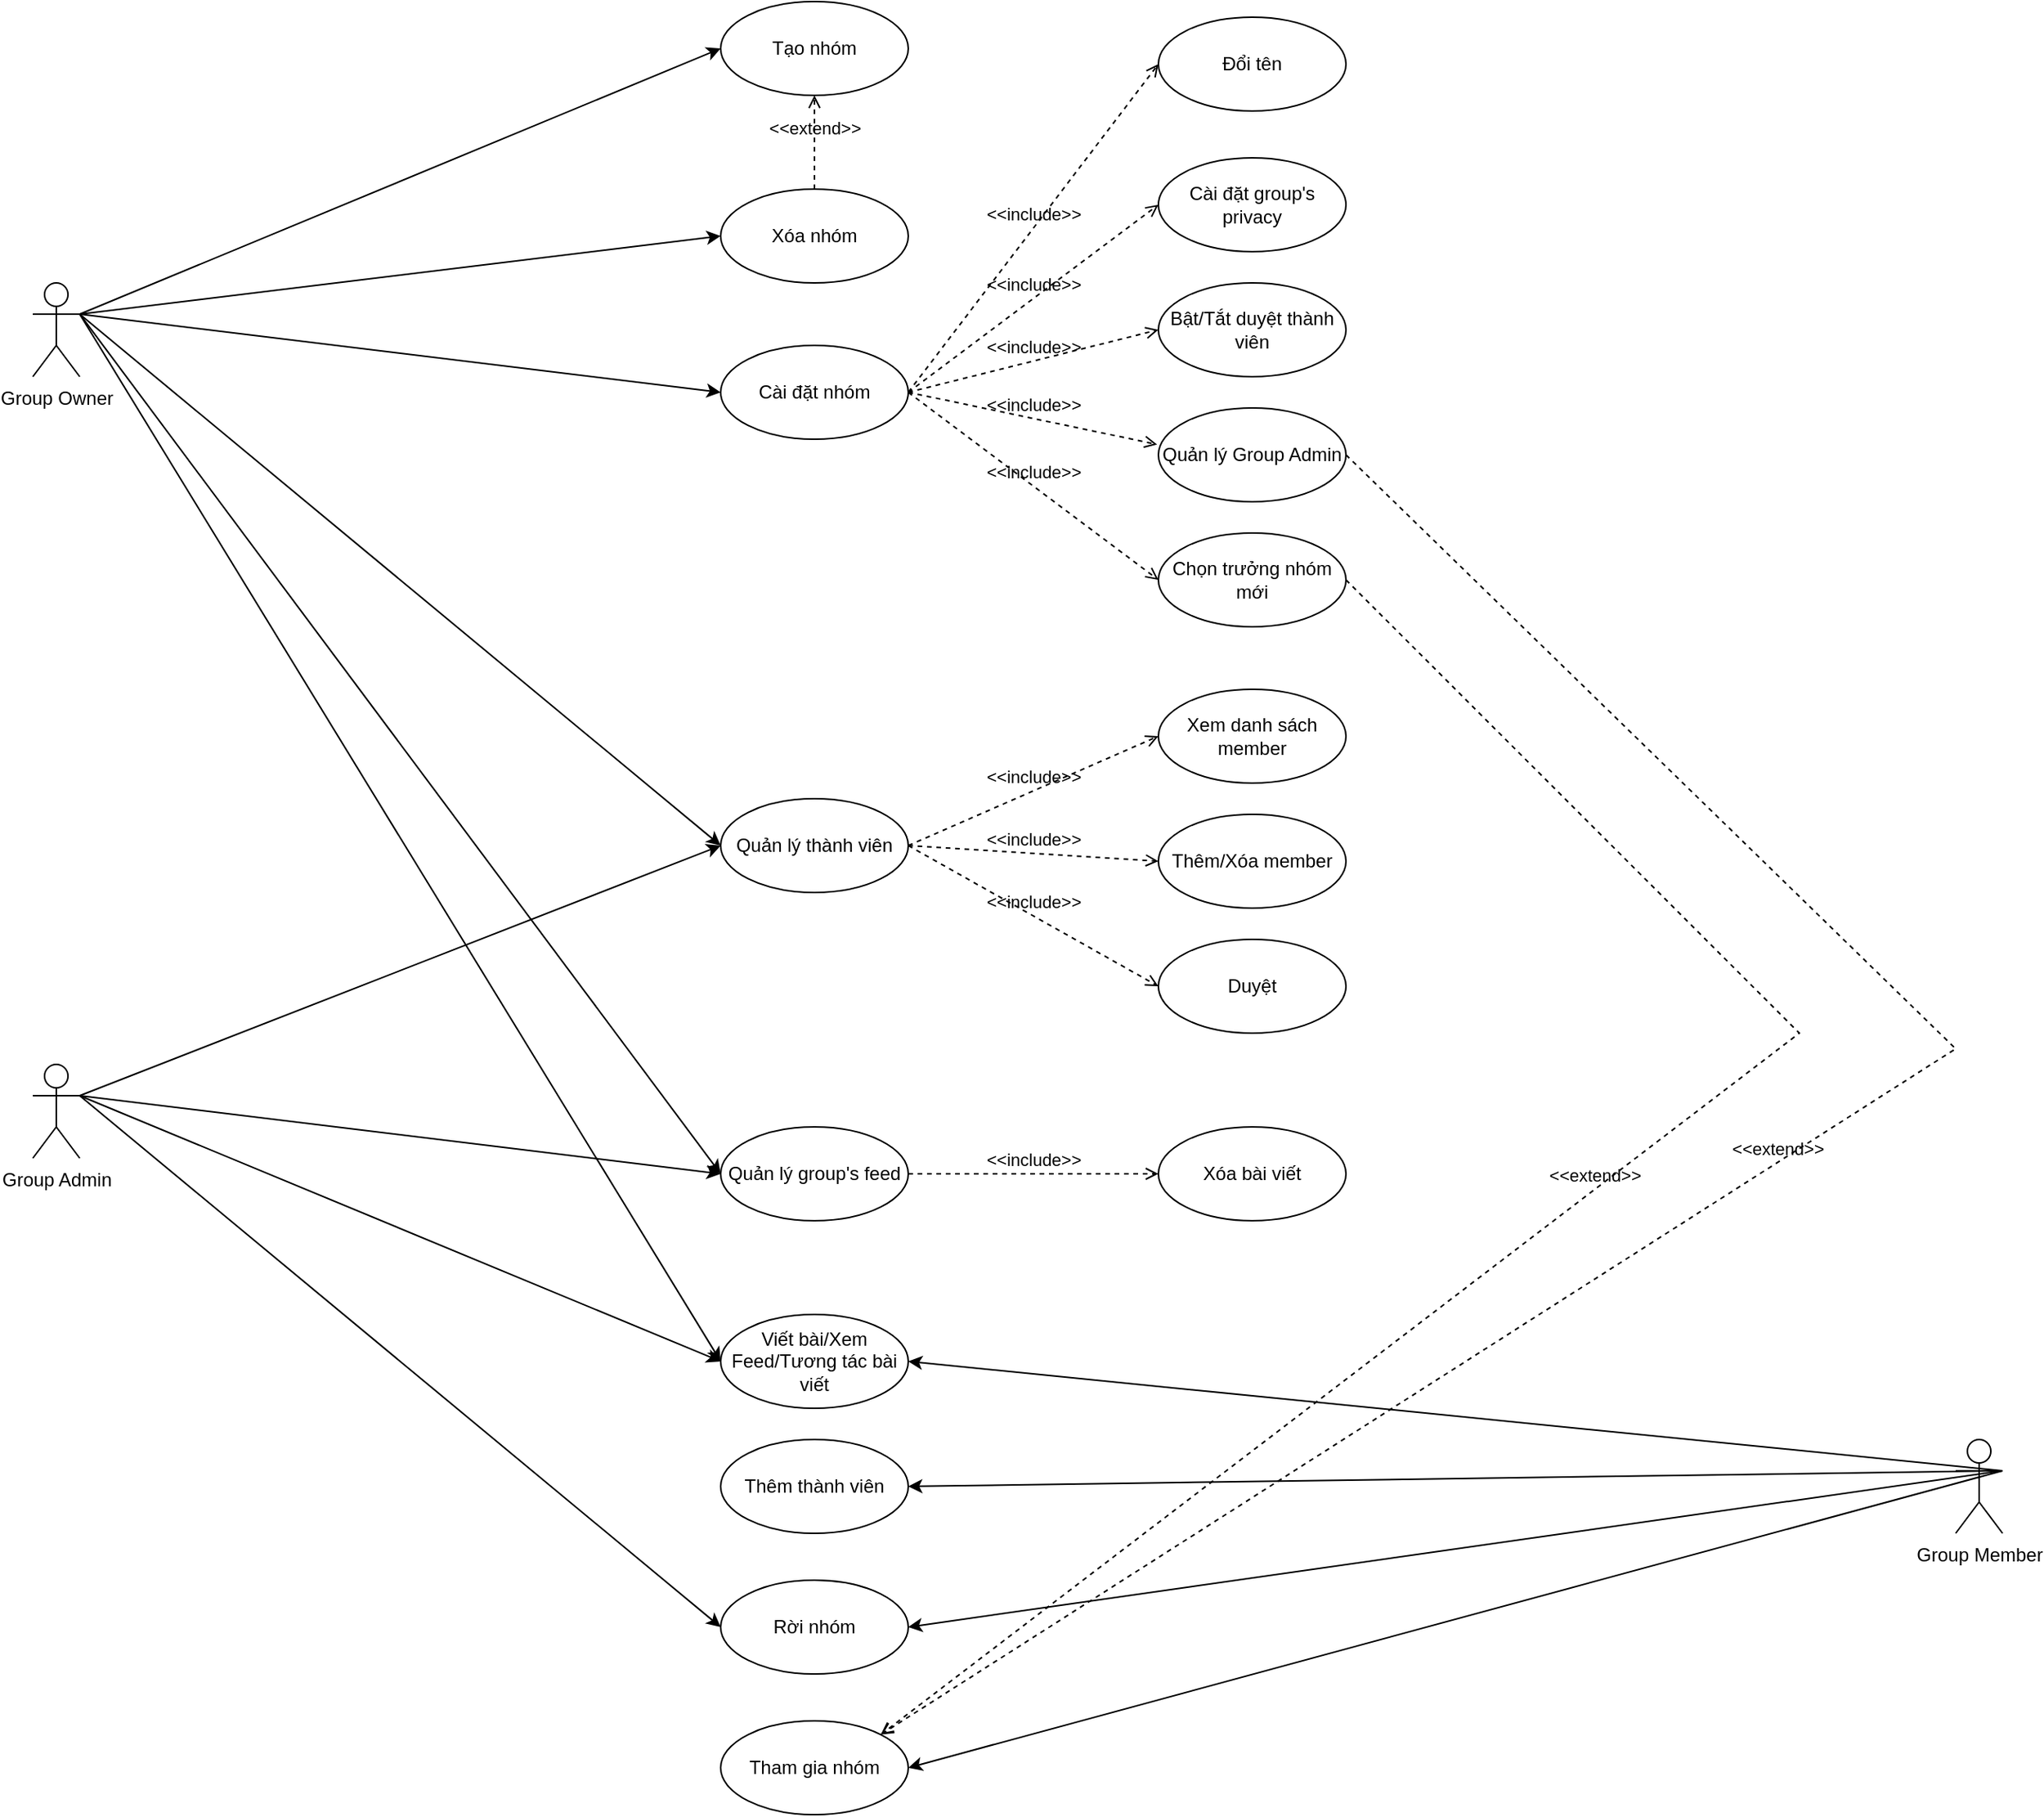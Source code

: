 <mxfile version="17.4.6" type="github">
  <diagram id="vBMhlzHLtAM84S8c8hDt" name="Page-1">
    <mxGraphModel dx="2031" dy="1140" grid="1" gridSize="10" guides="1" tooltips="1" connect="1" arrows="1" fold="1" page="1" pageScale="1" pageWidth="850" pageHeight="1100" math="0" shadow="0">
      <root>
        <mxCell id="0" />
        <mxCell id="1" parent="0" />
        <mxCell id="nIRFVhxDrKVk5EA2-0tX-1" value="Group Owner" style="shape=umlActor;verticalLabelPosition=bottom;verticalAlign=top;html=1;" vertex="1" parent="1">
          <mxGeometry x="280" y="260" width="30" height="60" as="geometry" />
        </mxCell>
        <mxCell id="nIRFVhxDrKVk5EA2-0tX-2" value="Group Admin" style="shape=umlActor;verticalLabelPosition=bottom;verticalAlign=top;html=1;" vertex="1" parent="1">
          <mxGeometry x="280" y="760" width="30" height="60" as="geometry" />
        </mxCell>
        <mxCell id="nIRFVhxDrKVk5EA2-0tX-3" value="Group Member" style="shape=umlActor;verticalLabelPosition=bottom;verticalAlign=top;html=1;" vertex="1" parent="1">
          <mxGeometry x="1510" y="1000" width="30" height="60" as="geometry" />
        </mxCell>
        <mxCell id="nIRFVhxDrKVk5EA2-0tX-24" value="Tạo nhóm" style="ellipse;whiteSpace=wrap;html=1;verticalAlign=middle;" vertex="1" parent="1">
          <mxGeometry x="720" y="80" width="120" height="60" as="geometry" />
        </mxCell>
        <mxCell id="nIRFVhxDrKVk5EA2-0tX-26" value="Cài đặt nhóm" style="ellipse;whiteSpace=wrap;html=1;verticalAlign=middle;" vertex="1" parent="1">
          <mxGeometry x="720" y="300" width="120" height="60" as="geometry" />
        </mxCell>
        <mxCell id="nIRFVhxDrKVk5EA2-0tX-28" value="Quản lý thành viên" style="ellipse;whiteSpace=wrap;html=1;verticalAlign=middle;" vertex="1" parent="1">
          <mxGeometry x="720" y="590" width="120" height="60" as="geometry" />
        </mxCell>
        <mxCell id="nIRFVhxDrKVk5EA2-0tX-30" value="Quản lý group&#39;s feed" style="ellipse;whiteSpace=wrap;html=1;verticalAlign=middle;" vertex="1" parent="1">
          <mxGeometry x="720" y="800" width="120" height="60" as="geometry" />
        </mxCell>
        <mxCell id="nIRFVhxDrKVk5EA2-0tX-32" value="Xóa nhóm" style="ellipse;whiteSpace=wrap;html=1;verticalAlign=middle;" vertex="1" parent="1">
          <mxGeometry x="720" y="200" width="120" height="60" as="geometry" />
        </mxCell>
        <mxCell id="nIRFVhxDrKVk5EA2-0tX-35" value="&amp;lt;&amp;lt;extend&amp;gt;&amp;gt;" style="html=1;verticalAlign=bottom;labelBackgroundColor=none;endArrow=open;endFill=0;dashed=1;rounded=0;exitX=0.5;exitY=0;exitDx=0;exitDy=0;entryX=0.5;entryY=1;entryDx=0;entryDy=0;" edge="1" parent="1" source="nIRFVhxDrKVk5EA2-0tX-32" target="nIRFVhxDrKVk5EA2-0tX-24">
          <mxGeometry width="160" relative="1" as="geometry">
            <mxPoint x="930" y="200" as="sourcePoint" />
            <mxPoint x="1090" y="200" as="targetPoint" />
          </mxGeometry>
        </mxCell>
        <mxCell id="nIRFVhxDrKVk5EA2-0tX-36" value="Cài đặt group&#39;s privacy" style="ellipse;whiteSpace=wrap;html=1;" vertex="1" parent="1">
          <mxGeometry x="1000" y="180" width="120" height="60" as="geometry" />
        </mxCell>
        <mxCell id="nIRFVhxDrKVk5EA2-0tX-38" value="&amp;lt;&amp;lt;include&amp;gt;&amp;gt;" style="html=1;verticalAlign=bottom;labelBackgroundColor=none;endArrow=open;endFill=0;dashed=1;rounded=0;exitX=1;exitY=0.5;exitDx=0;exitDy=0;entryX=0;entryY=0.5;entryDx=0;entryDy=0;" edge="1" parent="1" source="nIRFVhxDrKVk5EA2-0tX-26" target="nIRFVhxDrKVk5EA2-0tX-36">
          <mxGeometry width="160" relative="1" as="geometry">
            <mxPoint x="880" y="400" as="sourcePoint" />
            <mxPoint x="1040" y="400" as="targetPoint" />
          </mxGeometry>
        </mxCell>
        <mxCell id="nIRFVhxDrKVk5EA2-0tX-39" value="Bật/Tắt duyệt thành viên" style="ellipse;whiteSpace=wrap;html=1;" vertex="1" parent="1">
          <mxGeometry x="1000" y="260" width="120" height="60" as="geometry" />
        </mxCell>
        <mxCell id="nIRFVhxDrKVk5EA2-0tX-40" value="&amp;lt;&amp;lt;include&amp;gt;&amp;gt;" style="html=1;verticalAlign=bottom;labelBackgroundColor=none;endArrow=open;endFill=0;dashed=1;rounded=0;exitX=1;exitY=0.5;exitDx=0;exitDy=0;entryX=0;entryY=0.5;entryDx=0;entryDy=0;" edge="1" parent="1" source="nIRFVhxDrKVk5EA2-0tX-26" target="nIRFVhxDrKVk5EA2-0tX-39">
          <mxGeometry width="160" relative="1" as="geometry">
            <mxPoint x="850" y="340" as="sourcePoint" />
            <mxPoint x="980" y="280" as="targetPoint" />
          </mxGeometry>
        </mxCell>
        <mxCell id="nIRFVhxDrKVk5EA2-0tX-41" value="Quản lý Group Admin" style="ellipse;whiteSpace=wrap;html=1;" vertex="1" parent="1">
          <mxGeometry x="1000" y="340" width="120" height="60" as="geometry" />
        </mxCell>
        <mxCell id="nIRFVhxDrKVk5EA2-0tX-42" value="&amp;lt;&amp;lt;include&amp;gt;&amp;gt;" style="html=1;verticalAlign=bottom;labelBackgroundColor=none;endArrow=open;endFill=0;dashed=1;rounded=0;exitX=1;exitY=0.5;exitDx=0;exitDy=0;entryX=-0.007;entryY=0.389;entryDx=0;entryDy=0;entryPerimeter=0;" edge="1" parent="1" source="nIRFVhxDrKVk5EA2-0tX-26" target="nIRFVhxDrKVk5EA2-0tX-41">
          <mxGeometry width="160" relative="1" as="geometry">
            <mxPoint x="850" y="340" as="sourcePoint" />
            <mxPoint x="1010" y="300" as="targetPoint" />
          </mxGeometry>
        </mxCell>
        <mxCell id="nIRFVhxDrKVk5EA2-0tX-43" value="Chọn trưởng nhóm mới" style="ellipse;whiteSpace=wrap;html=1;" vertex="1" parent="1">
          <mxGeometry x="1000" y="420" width="120" height="60" as="geometry" />
        </mxCell>
        <mxCell id="nIRFVhxDrKVk5EA2-0tX-44" value="&amp;lt;&amp;lt;include&amp;gt;&amp;gt;" style="html=1;verticalAlign=bottom;labelBackgroundColor=none;endArrow=open;endFill=0;dashed=1;rounded=0;exitX=1;exitY=0.5;exitDx=0;exitDy=0;entryX=0;entryY=0.5;entryDx=0;entryDy=0;" edge="1" parent="1" source="nIRFVhxDrKVk5EA2-0tX-26" target="nIRFVhxDrKVk5EA2-0tX-43">
          <mxGeometry width="160" relative="1" as="geometry">
            <mxPoint x="850" y="340" as="sourcePoint" />
            <mxPoint x="1009.16" y="383.34" as="targetPoint" />
          </mxGeometry>
        </mxCell>
        <mxCell id="nIRFVhxDrKVk5EA2-0tX-46" value="Viết bài/Xem Feed/Tương tác bài viết" style="ellipse;whiteSpace=wrap;html=1;verticalAlign=middle;" vertex="1" parent="1">
          <mxGeometry x="720" y="920" width="120" height="60" as="geometry" />
        </mxCell>
        <mxCell id="nIRFVhxDrKVk5EA2-0tX-48" value="Xem danh sách member" style="ellipse;whiteSpace=wrap;html=1;" vertex="1" parent="1">
          <mxGeometry x="1000" y="520" width="120" height="60" as="geometry" />
        </mxCell>
        <mxCell id="nIRFVhxDrKVk5EA2-0tX-49" value="Thêm/Xóa member" style="ellipse;whiteSpace=wrap;html=1;" vertex="1" parent="1">
          <mxGeometry x="1000" y="600" width="120" height="60" as="geometry" />
        </mxCell>
        <mxCell id="nIRFVhxDrKVk5EA2-0tX-50" value="Duyệt" style="ellipse;whiteSpace=wrap;html=1;" vertex="1" parent="1">
          <mxGeometry x="1000" y="680" width="120" height="60" as="geometry" />
        </mxCell>
        <mxCell id="nIRFVhxDrKVk5EA2-0tX-51" value="&amp;lt;&amp;lt;include&amp;gt;&amp;gt;" style="html=1;verticalAlign=bottom;labelBackgroundColor=none;endArrow=open;endFill=0;dashed=1;rounded=0;exitX=1;exitY=0.5;exitDx=0;exitDy=0;entryX=0;entryY=0.5;entryDx=0;entryDy=0;" edge="1" parent="1" source="nIRFVhxDrKVk5EA2-0tX-28" target="nIRFVhxDrKVk5EA2-0tX-48">
          <mxGeometry width="160" relative="1" as="geometry">
            <mxPoint x="820" y="620.0" as="sourcePoint" />
            <mxPoint x="980" y="500.0" as="targetPoint" />
          </mxGeometry>
        </mxCell>
        <mxCell id="nIRFVhxDrKVk5EA2-0tX-52" value="&amp;lt;&amp;lt;include&amp;gt;&amp;gt;" style="html=1;verticalAlign=bottom;labelBackgroundColor=none;endArrow=open;endFill=0;dashed=1;rounded=0;exitX=1;exitY=0.5;exitDx=0;exitDy=0;entryX=0;entryY=0.5;entryDx=0;entryDy=0;" edge="1" parent="1" source="nIRFVhxDrKVk5EA2-0tX-28" target="nIRFVhxDrKVk5EA2-0tX-49">
          <mxGeometry width="160" relative="1" as="geometry">
            <mxPoint x="850" y="670.0" as="sourcePoint" />
            <mxPoint x="1010" y="600.0" as="targetPoint" />
          </mxGeometry>
        </mxCell>
        <mxCell id="nIRFVhxDrKVk5EA2-0tX-53" value="&amp;lt;&amp;lt;include&amp;gt;&amp;gt;" style="html=1;verticalAlign=bottom;labelBackgroundColor=none;endArrow=open;endFill=0;dashed=1;rounded=0;exitX=1;exitY=0.5;exitDx=0;exitDy=0;entryX=0;entryY=0.5;entryDx=0;entryDy=0;" edge="1" parent="1" source="nIRFVhxDrKVk5EA2-0tX-28" target="nIRFVhxDrKVk5EA2-0tX-50">
          <mxGeometry width="160" relative="1" as="geometry">
            <mxPoint x="850" y="670.0" as="sourcePoint" />
            <mxPoint x="1010" y="680.0" as="targetPoint" />
          </mxGeometry>
        </mxCell>
        <mxCell id="nIRFVhxDrKVk5EA2-0tX-57" value="" style="endArrow=classic;html=1;rounded=0;entryX=0;entryY=0.5;entryDx=0;entryDy=0;" edge="1" parent="1" target="nIRFVhxDrKVk5EA2-0tX-24">
          <mxGeometry width="50" height="50" relative="1" as="geometry">
            <mxPoint x="310" y="280" as="sourcePoint" />
            <mxPoint x="900" y="520" as="targetPoint" />
          </mxGeometry>
        </mxCell>
        <mxCell id="nIRFVhxDrKVk5EA2-0tX-58" value="" style="endArrow=classic;html=1;rounded=0;entryX=0;entryY=0.5;entryDx=0;entryDy=0;exitX=1;exitY=0.333;exitDx=0;exitDy=0;exitPerimeter=0;" edge="1" parent="1" source="nIRFVhxDrKVk5EA2-0tX-1" target="nIRFVhxDrKVk5EA2-0tX-32">
          <mxGeometry width="50" height="50" relative="1" as="geometry">
            <mxPoint x="320" y="290.0" as="sourcePoint" />
            <mxPoint x="600" y="120" as="targetPoint" />
          </mxGeometry>
        </mxCell>
        <mxCell id="nIRFVhxDrKVk5EA2-0tX-59" value="" style="endArrow=classic;html=1;rounded=0;entryX=0;entryY=0.5;entryDx=0;entryDy=0;" edge="1" parent="1" target="nIRFVhxDrKVk5EA2-0tX-26">
          <mxGeometry width="50" height="50" relative="1" as="geometry">
            <mxPoint x="310" y="280" as="sourcePoint" />
            <mxPoint x="600" y="240.0" as="targetPoint" />
          </mxGeometry>
        </mxCell>
        <mxCell id="nIRFVhxDrKVk5EA2-0tX-60" value="" style="endArrow=classic;html=1;rounded=0;entryX=0;entryY=0.5;entryDx=0;entryDy=0;" edge="1" parent="1" target="nIRFVhxDrKVk5EA2-0tX-28">
          <mxGeometry width="50" height="50" relative="1" as="geometry">
            <mxPoint x="310" y="280" as="sourcePoint" />
            <mxPoint x="600" y="340.0" as="targetPoint" />
          </mxGeometry>
        </mxCell>
        <mxCell id="nIRFVhxDrKVk5EA2-0tX-61" value="" style="endArrow=classic;html=1;rounded=0;entryX=0;entryY=0.5;entryDx=0;entryDy=0;exitX=1;exitY=0.333;exitDx=0;exitDy=0;exitPerimeter=0;" edge="1" parent="1" source="nIRFVhxDrKVk5EA2-0tX-1" target="nIRFVhxDrKVk5EA2-0tX-30">
          <mxGeometry width="50" height="50" relative="1" as="geometry">
            <mxPoint x="320" y="290.0" as="sourcePoint" />
            <mxPoint x="600" y="670.0" as="targetPoint" />
          </mxGeometry>
        </mxCell>
        <mxCell id="nIRFVhxDrKVk5EA2-0tX-62" value="Xóa bài viết" style="ellipse;whiteSpace=wrap;html=1;" vertex="1" parent="1">
          <mxGeometry x="1000" y="800" width="120" height="60" as="geometry" />
        </mxCell>
        <mxCell id="nIRFVhxDrKVk5EA2-0tX-63" value="&amp;lt;&amp;lt;include&amp;gt;&amp;gt;" style="html=1;verticalAlign=bottom;labelBackgroundColor=none;endArrow=open;endFill=0;dashed=1;rounded=0;exitX=1;exitY=0.5;exitDx=0;exitDy=0;entryX=0;entryY=0.5;entryDx=0;entryDy=0;" edge="1" parent="1" source="nIRFVhxDrKVk5EA2-0tX-30" target="nIRFVhxDrKVk5EA2-0tX-62">
          <mxGeometry width="160" relative="1" as="geometry">
            <mxPoint x="850" y="670.0" as="sourcePoint" />
            <mxPoint x="1010" y="750.0" as="targetPoint" />
          </mxGeometry>
        </mxCell>
        <mxCell id="nIRFVhxDrKVk5EA2-0tX-64" value="Đổi tên" style="ellipse;whiteSpace=wrap;html=1;" vertex="1" parent="1">
          <mxGeometry x="1000" y="90" width="120" height="60" as="geometry" />
        </mxCell>
        <mxCell id="nIRFVhxDrKVk5EA2-0tX-65" value="&amp;lt;&amp;lt;include&amp;gt;&amp;gt;" style="html=1;verticalAlign=bottom;labelBackgroundColor=none;endArrow=open;endFill=0;dashed=1;rounded=0;exitX=1;exitY=0.5;exitDx=0;exitDy=0;entryX=0;entryY=0.5;entryDx=0;entryDy=0;" edge="1" parent="1" source="nIRFVhxDrKVk5EA2-0tX-26" target="nIRFVhxDrKVk5EA2-0tX-64">
          <mxGeometry width="160" relative="1" as="geometry">
            <mxPoint x="850" y="340.0" as="sourcePoint" />
            <mxPoint x="1010" y="220.0" as="targetPoint" />
          </mxGeometry>
        </mxCell>
        <mxCell id="nIRFVhxDrKVk5EA2-0tX-66" value="" style="endArrow=classic;html=1;rounded=0;entryX=0;entryY=0.5;entryDx=0;entryDy=0;exitX=1;exitY=0.333;exitDx=0;exitDy=0;exitPerimeter=0;" edge="1" parent="1" source="nIRFVhxDrKVk5EA2-0tX-2" target="nIRFVhxDrKVk5EA2-0tX-28">
          <mxGeometry width="50" height="50" relative="1" as="geometry">
            <mxPoint x="320" y="290.0" as="sourcePoint" />
            <mxPoint x="600" y="840" as="targetPoint" />
          </mxGeometry>
        </mxCell>
        <mxCell id="nIRFVhxDrKVk5EA2-0tX-67" value="" style="endArrow=classic;html=1;rounded=0;entryX=0;entryY=0.5;entryDx=0;entryDy=0;" edge="1" parent="1" target="nIRFVhxDrKVk5EA2-0tX-30">
          <mxGeometry width="50" height="50" relative="1" as="geometry">
            <mxPoint x="310" y="780" as="sourcePoint" />
            <mxPoint x="600" y="630.0" as="targetPoint" />
          </mxGeometry>
        </mxCell>
        <mxCell id="nIRFVhxDrKVk5EA2-0tX-68" value="" style="endArrow=classic;html=1;rounded=0;exitX=1;exitY=0.333;exitDx=0;exitDy=0;exitPerimeter=0;entryX=0;entryY=0.5;entryDx=0;entryDy=0;" edge="1" parent="1" source="nIRFVhxDrKVk5EA2-0tX-1" target="nIRFVhxDrKVk5EA2-0tX-46">
          <mxGeometry width="50" height="50" relative="1" as="geometry">
            <mxPoint x="320" y="290.0" as="sourcePoint" />
            <mxPoint x="580" y="950" as="targetPoint" />
          </mxGeometry>
        </mxCell>
        <mxCell id="nIRFVhxDrKVk5EA2-0tX-69" value="" style="endArrow=classic;html=1;rounded=0;entryX=0;entryY=0.5;entryDx=0;entryDy=0;exitX=1;exitY=0.333;exitDx=0;exitDy=0;exitPerimeter=0;" edge="1" parent="1" source="nIRFVhxDrKVk5EA2-0tX-2" target="nIRFVhxDrKVk5EA2-0tX-46">
          <mxGeometry width="50" height="50" relative="1" as="geometry">
            <mxPoint x="320" y="790" as="sourcePoint" />
            <mxPoint x="600" y="840" as="targetPoint" />
          </mxGeometry>
        </mxCell>
        <mxCell id="nIRFVhxDrKVk5EA2-0tX-70" value="" style="endArrow=classic;html=1;rounded=0;entryX=1;entryY=0.5;entryDx=0;entryDy=0;exitX=1;exitY=0.333;exitDx=0;exitDy=0;exitPerimeter=0;" edge="1" parent="1" source="nIRFVhxDrKVk5EA2-0tX-3" target="nIRFVhxDrKVk5EA2-0tX-46">
          <mxGeometry width="50" height="50" relative="1" as="geometry">
            <mxPoint x="310" y="950" as="sourcePoint" />
            <mxPoint x="570" y="970" as="targetPoint" />
          </mxGeometry>
        </mxCell>
        <mxCell id="nIRFVhxDrKVk5EA2-0tX-74" value="Thêm thành viên" style="ellipse;whiteSpace=wrap;html=1;verticalAlign=middle;" vertex="1" parent="1">
          <mxGeometry x="720" y="1000" width="120" height="60" as="geometry" />
        </mxCell>
        <mxCell id="nIRFVhxDrKVk5EA2-0tX-75" value="Rời nhóm" style="ellipse;whiteSpace=wrap;html=1;verticalAlign=middle;" vertex="1" parent="1">
          <mxGeometry x="720" y="1090" width="120" height="60" as="geometry" />
        </mxCell>
        <mxCell id="nIRFVhxDrKVk5EA2-0tX-76" value="Tham gia nhóm" style="ellipse;whiteSpace=wrap;html=1;verticalAlign=middle;" vertex="1" parent="1">
          <mxGeometry x="720" y="1180" width="120" height="60" as="geometry" />
        </mxCell>
        <mxCell id="nIRFVhxDrKVk5EA2-0tX-78" value="" style="endArrow=classic;html=1;rounded=0;entryX=1;entryY=0.5;entryDx=0;entryDy=0;exitX=1;exitY=0.333;exitDx=0;exitDy=0;exitPerimeter=0;" edge="1" parent="1" source="nIRFVhxDrKVk5EA2-0tX-3" target="nIRFVhxDrKVk5EA2-0tX-76">
          <mxGeometry width="50" height="50" relative="1" as="geometry">
            <mxPoint x="320" y="960" as="sourcePoint" />
            <mxPoint x="730.0" y="960" as="targetPoint" />
          </mxGeometry>
        </mxCell>
        <mxCell id="nIRFVhxDrKVk5EA2-0tX-79" value="" style="endArrow=classic;html=1;rounded=0;entryX=1;entryY=0.5;entryDx=0;entryDy=0;exitX=1;exitY=0.333;exitDx=0;exitDy=0;exitPerimeter=0;" edge="1" parent="1" source="nIRFVhxDrKVk5EA2-0tX-3" target="nIRFVhxDrKVk5EA2-0tX-75">
          <mxGeometry width="50" height="50" relative="1" as="geometry">
            <mxPoint x="320" y="960" as="sourcePoint" />
            <mxPoint x="730.0" y="1220" as="targetPoint" />
          </mxGeometry>
        </mxCell>
        <mxCell id="nIRFVhxDrKVk5EA2-0tX-80" value="" style="endArrow=classic;html=1;rounded=0;entryX=1;entryY=0.5;entryDx=0;entryDy=0;exitX=1;exitY=0.333;exitDx=0;exitDy=0;exitPerimeter=0;" edge="1" parent="1" source="nIRFVhxDrKVk5EA2-0tX-3" target="nIRFVhxDrKVk5EA2-0tX-74">
          <mxGeometry width="50" height="50" relative="1" as="geometry">
            <mxPoint x="320" y="960" as="sourcePoint" />
            <mxPoint x="730.0" y="1130" as="targetPoint" />
          </mxGeometry>
        </mxCell>
        <mxCell id="nIRFVhxDrKVk5EA2-0tX-81" value="" style="endArrow=classic;html=1;rounded=0;entryX=0;entryY=0.5;entryDx=0;entryDy=0;" edge="1" parent="1" target="nIRFVhxDrKVk5EA2-0tX-75">
          <mxGeometry width="50" height="50" relative="1" as="geometry">
            <mxPoint x="310" y="780" as="sourcePoint" />
            <mxPoint x="730.0" y="960" as="targetPoint" />
          </mxGeometry>
        </mxCell>
        <mxCell id="nIRFVhxDrKVk5EA2-0tX-82" value="&amp;lt;&amp;lt;extend&amp;gt;&amp;gt;" style="html=1;verticalAlign=bottom;labelBackgroundColor=none;endArrow=open;endFill=0;dashed=1;rounded=0;exitX=1;exitY=0.5;exitDx=0;exitDy=0;entryX=1;entryY=0;entryDx=0;entryDy=0;" edge="1" parent="1" source="nIRFVhxDrKVk5EA2-0tX-43" target="nIRFVhxDrKVk5EA2-0tX-76">
          <mxGeometry width="160" relative="1" as="geometry">
            <mxPoint x="790" y="210" as="sourcePoint" />
            <mxPoint x="790" y="150" as="targetPoint" />
            <Array as="points">
              <mxPoint x="1410" y="740" />
            </Array>
          </mxGeometry>
        </mxCell>
        <mxCell id="nIRFVhxDrKVk5EA2-0tX-83" value="&amp;lt;&amp;lt;extend&amp;gt;&amp;gt;" style="html=1;verticalAlign=bottom;labelBackgroundColor=none;endArrow=open;endFill=0;dashed=1;rounded=0;exitX=1;exitY=0.5;exitDx=0;exitDy=0;entryX=1;entryY=0;entryDx=0;entryDy=0;" edge="1" parent="1" source="nIRFVhxDrKVk5EA2-0tX-41" target="nIRFVhxDrKVk5EA2-0tX-76">
          <mxGeometry width="160" relative="1" as="geometry">
            <mxPoint x="1130" y="460" as="sourcePoint" />
            <mxPoint x="832.426" y="1198.787" as="targetPoint" />
            <Array as="points">
              <mxPoint x="1510" y="750" />
            </Array>
          </mxGeometry>
        </mxCell>
      </root>
    </mxGraphModel>
  </diagram>
</mxfile>

